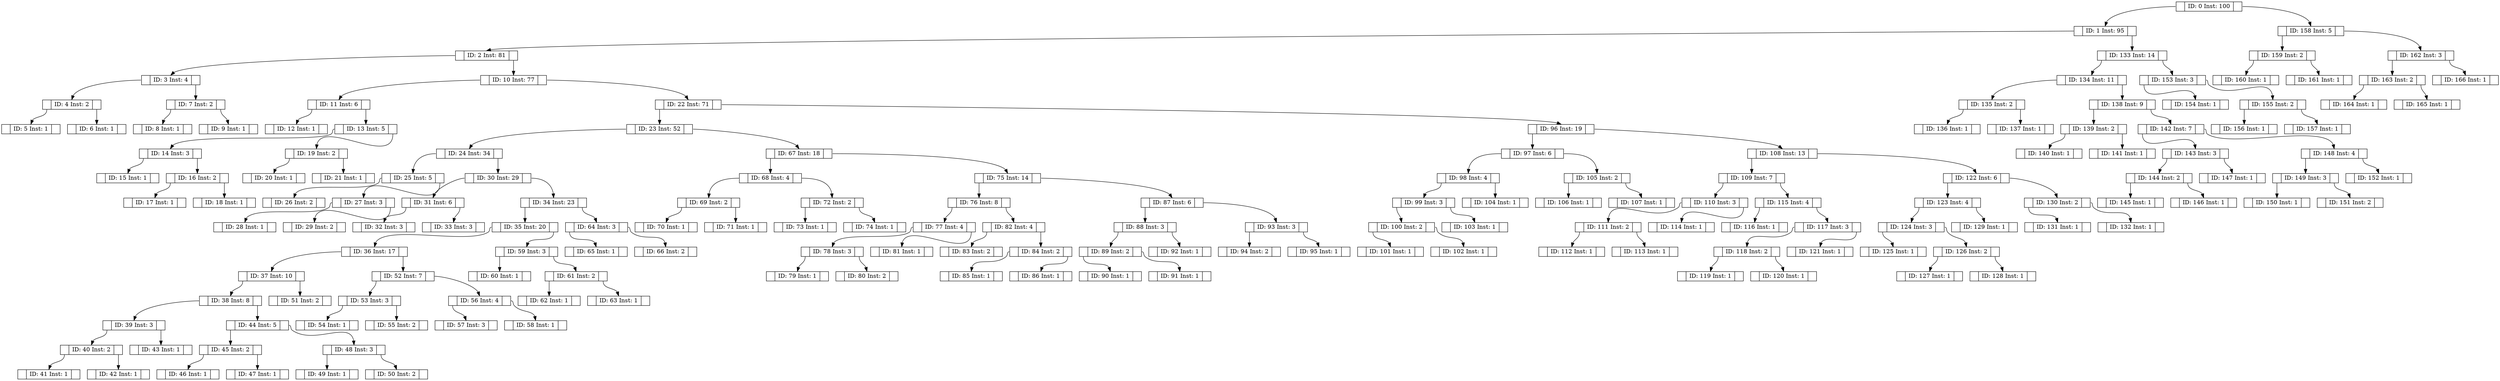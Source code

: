 digraph g {
	node [height=.1 shape=record]
	node0 [label="<f0> |<f1> ID: 0 Inst: 100 |<f2>"]
	node1 [label="<f0> |<f1> ID: 1 Inst: 95 |<f2>"]
	node0:f0 -> node1:f1
	node2 [label="<f0> |<f1> ID: 158 Inst: 5 |<f2>"]
	node0:f2 -> node2:f1
	node3 [label="<f0> |<f1> ID: 2 Inst: 81 |<f2>"]
	node1:f0 -> node3:f1
	node4 [label="<f0> |<f1> ID: 133 Inst: 14 |<f2>"]
	node1:f2 -> node4:f1
	node5 [label="<f0> |<f1> ID: 159 Inst: 2 |<f2>"]
	node2:f0 -> node5:f1
	node6 [label="<f0> |<f1> ID: 162 Inst: 3 |<f2>"]
	node2:f2 -> node6:f1
	node7 [label="<f0> |<f1> ID: 3 Inst: 4 |<f2>"]
	node3:f0 -> node7:f1
	node8 [label="<f0> |<f1> ID: 10 Inst: 77 |<f2>"]
	node3:f2 -> node8:f1
	node9 [label="<f0> |<f1> ID: 134 Inst: 11 |<f2>"]
	node4:f0 -> node9:f1
	node10 [label="<f0> |<f1> ID: 153 Inst: 3 |<f2>"]
	node4:f2 -> node10:f1
	node11 [label="<f0> |<f1> ID: 160 Inst: 1 |<f2>"]
	node5:f0 -> node11:f1
	node12 [label="<f0> |<f1> ID: 161 Inst: 1 |<f2>"]
	node5:f2 -> node12:f1
	node13 [label="<f0> |<f1> ID: 163 Inst: 2 |<f2>"]
	node6:f0 -> node13:f1
	node14 [label="<f0> |<f1> ID: 166 Inst: 1 |<f2>"]
	node6:f2 -> node14:f1
	node15 [label="<f0> |<f1> ID: 4 Inst: 2 |<f2>"]
	node7:f0 -> node15:f1
	node16 [label="<f0> |<f1> ID: 7 Inst: 2 |<f2>"]
	node7:f2 -> node16:f1
	node17 [label="<f0> |<f1> ID: 11 Inst: 6 |<f2>"]
	node8:f0 -> node17:f1
	node18 [label="<f0> |<f1> ID: 22 Inst: 71 |<f2>"]
	node8:f2 -> node18:f1
	node19 [label="<f0> |<f1> ID: 135 Inst: 2 |<f2>"]
	node9:f0 -> node19:f1
	node20 [label="<f0> |<f1> ID: 138 Inst: 9 |<f2>"]
	node9:f2 -> node20:f1
	node21 [label="<f0> |<f1> ID: 154 Inst: 1 |<f2>"]
	node10:f0 -> node21:f1
	node22 [label="<f0> |<f1> ID: 155 Inst: 2 |<f2>"]
	node10:f2 -> node22:f1
	node23 [label="<f0> |<f1> ID: 164 Inst: 1 |<f2>"]
	node13:f0 -> node23:f1
	node24 [label="<f0> |<f1> ID: 165 Inst: 1 |<f2>"]
	node13:f2 -> node24:f1
	node25 [label="<f0> |<f1> ID: 5 Inst: 1 |<f2>"]
	node15:f0 -> node25:f1
	node26 [label="<f0> |<f1> ID: 6 Inst: 1 |<f2>"]
	node15:f2 -> node26:f1
	node27 [label="<f0> |<f1> ID: 8 Inst: 1 |<f2>"]
	node16:f0 -> node27:f1
	node28 [label="<f0> |<f1> ID: 9 Inst: 1 |<f2>"]
	node16:f2 -> node28:f1
	node29 [label="<f0> |<f1> ID: 12 Inst: 1 |<f2>"]
	node17:f0 -> node29:f1
	node30 [label="<f0> |<f1> ID: 13 Inst: 5 |<f2>"]
	node17:f2 -> node30:f1
	node31 [label="<f0> |<f1> ID: 23 Inst: 52 |<f2>"]
	node18:f0 -> node31:f1
	node32 [label="<f0> |<f1> ID: 96 Inst: 19 |<f2>"]
	node18:f2 -> node32:f1
	node33 [label="<f0> |<f1> ID: 136 Inst: 1 |<f2>"]
	node19:f0 -> node33:f1
	node34 [label="<f0> |<f1> ID: 137 Inst: 1 |<f2>"]
	node19:f2 -> node34:f1
	node35 [label="<f0> |<f1> ID: 139 Inst: 2 |<f2>"]
	node20:f0 -> node35:f1
	node36 [label="<f0> |<f1> ID: 142 Inst: 7 |<f2>"]
	node20:f2 -> node36:f1
	node37 [label="<f0> |<f1> ID: 156 Inst: 1 |<f2>"]
	node22:f0 -> node37:f1
	node38 [label="<f0> |<f1> ID: 157 Inst: 1 |<f2>"]
	node22:f2 -> node38:f1
	node39 [label="<f0> |<f1> ID: 14 Inst: 3 |<f2>"]
	node30:f0 -> node39:f1
	node40 [label="<f0> |<f1> ID: 19 Inst: 2 |<f2>"]
	node30:f2 -> node40:f1
	node41 [label="<f0> |<f1> ID: 24 Inst: 34 |<f2>"]
	node31:f0 -> node41:f1
	node42 [label="<f0> |<f1> ID: 67 Inst: 18 |<f2>"]
	node31:f2 -> node42:f1
	node43 [label="<f0> |<f1> ID: 97 Inst: 6 |<f2>"]
	node32:f0 -> node43:f1
	node44 [label="<f0> |<f1> ID: 108 Inst: 13 |<f2>"]
	node32:f2 -> node44:f1
	node45 [label="<f0> |<f1> ID: 140 Inst: 1 |<f2>"]
	node35:f0 -> node45:f1
	node46 [label="<f0> |<f1> ID: 141 Inst: 1 |<f2>"]
	node35:f2 -> node46:f1
	node47 [label="<f0> |<f1> ID: 143 Inst: 3 |<f2>"]
	node36:f0 -> node47:f1
	node48 [label="<f0> |<f1> ID: 148 Inst: 4 |<f2>"]
	node36:f2 -> node48:f1
	node49 [label="<f0> |<f1> ID: 15 Inst: 1 |<f2>"]
	node39:f0 -> node49:f1
	node50 [label="<f0> |<f1> ID: 16 Inst: 2 |<f2>"]
	node39:f2 -> node50:f1
	node51 [label="<f0> |<f1> ID: 20 Inst: 1 |<f2>"]
	node40:f0 -> node51:f1
	node52 [label="<f0> |<f1> ID: 21 Inst: 1 |<f2>"]
	node40:f2 -> node52:f1
	node53 [label="<f0> |<f1> ID: 25 Inst: 5 |<f2>"]
	node41:f0 -> node53:f1
	node54 [label="<f0> |<f1> ID: 30 Inst: 29 |<f2>"]
	node41:f2 -> node54:f1
	node55 [label="<f0> |<f1> ID: 68 Inst: 4 |<f2>"]
	node42:f0 -> node55:f1
	node56 [label="<f0> |<f1> ID: 75 Inst: 14 |<f2>"]
	node42:f2 -> node56:f1
	node57 [label="<f0> |<f1> ID: 98 Inst: 4 |<f2>"]
	node43:f0 -> node57:f1
	node58 [label="<f0> |<f1> ID: 105 Inst: 2 |<f2>"]
	node43:f2 -> node58:f1
	node59 [label="<f0> |<f1> ID: 109 Inst: 7 |<f2>"]
	node44:f0 -> node59:f1
	node60 [label="<f0> |<f1> ID: 122 Inst: 6 |<f2>"]
	node44:f2 -> node60:f1
	node61 [label="<f0> |<f1> ID: 144 Inst: 2 |<f2>"]
	node47:f0 -> node61:f1
	node62 [label="<f0> |<f1> ID: 147 Inst: 1 |<f2>"]
	node47:f2 -> node62:f1
	node63 [label="<f0> |<f1> ID: 149 Inst: 3 |<f2>"]
	node48:f0 -> node63:f1
	node64 [label="<f0> |<f1> ID: 152 Inst: 1 |<f2>"]
	node48:f2 -> node64:f1
	node65 [label="<f0> |<f1> ID: 17 Inst: 1 |<f2>"]
	node50:f0 -> node65:f1
	node66 [label="<f0> |<f1> ID: 18 Inst: 1 |<f2>"]
	node50:f2 -> node66:f1
	node67 [label="<f0> |<f1> ID: 26 Inst: 2 |<f2>"]
	node53:f0 -> node67:f1
	node68 [label="<f0> |<f1> ID: 27 Inst: 3 |<f2>"]
	node53:f2 -> node68:f1
	node69 [label="<f0> |<f1> ID: 31 Inst: 6 |<f2>"]
	node54:f0 -> node69:f1
	node70 [label="<f0> |<f1> ID: 34 Inst: 23 |<f2>"]
	node54:f2 -> node70:f1
	node71 [label="<f0> |<f1> ID: 69 Inst: 2 |<f2>"]
	node55:f0 -> node71:f1
	node72 [label="<f0> |<f1> ID: 72 Inst: 2 |<f2>"]
	node55:f2 -> node72:f1
	node73 [label="<f0> |<f1> ID: 76 Inst: 8 |<f2>"]
	node56:f0 -> node73:f1
	node74 [label="<f0> |<f1> ID: 87 Inst: 6 |<f2>"]
	node56:f2 -> node74:f1
	node75 [label="<f0> |<f1> ID: 99 Inst: 3 |<f2>"]
	node57:f0 -> node75:f1
	node76 [label="<f0> |<f1> ID: 104 Inst: 1 |<f2>"]
	node57:f2 -> node76:f1
	node77 [label="<f0> |<f1> ID: 106 Inst: 1 |<f2>"]
	node58:f0 -> node77:f1
	node78 [label="<f0> |<f1> ID: 107 Inst: 1 |<f2>"]
	node58:f2 -> node78:f1
	node79 [label="<f0> |<f1> ID: 110 Inst: 3 |<f2>"]
	node59:f0 -> node79:f1
	node80 [label="<f0> |<f1> ID: 115 Inst: 4 |<f2>"]
	node59:f2 -> node80:f1
	node81 [label="<f0> |<f1> ID: 123 Inst: 4 |<f2>"]
	node60:f0 -> node81:f1
	node82 [label="<f0> |<f1> ID: 130 Inst: 2 |<f2>"]
	node60:f2 -> node82:f1
	node83 [label="<f0> |<f1> ID: 145 Inst: 1 |<f2>"]
	node61:f0 -> node83:f1
	node84 [label="<f0> |<f1> ID: 146 Inst: 1 |<f2>"]
	node61:f2 -> node84:f1
	node85 [label="<f0> |<f1> ID: 150 Inst: 1 |<f2>"]
	node63:f0 -> node85:f1
	node86 [label="<f0> |<f1> ID: 151 Inst: 2 |<f2>"]
	node63:f2 -> node86:f1
	node87 [label="<f0> |<f1> ID: 28 Inst: 1 |<f2>"]
	node68:f0 -> node87:f1
	node88 [label="<f0> |<f1> ID: 29 Inst: 2 |<f2>"]
	node68:f2 -> node88:f1
	node89 [label="<f0> |<f1> ID: 32 Inst: 3 |<f2>"]
	node69:f0 -> node89:f1
	node90 [label="<f0> |<f1> ID: 33 Inst: 3 |<f2>"]
	node69:f2 -> node90:f1
	node91 [label="<f0> |<f1> ID: 35 Inst: 20 |<f2>"]
	node70:f0 -> node91:f1
	node92 [label="<f0> |<f1> ID: 64 Inst: 3 |<f2>"]
	node70:f2 -> node92:f1
	node93 [label="<f0> |<f1> ID: 70 Inst: 1 |<f2>"]
	node71:f0 -> node93:f1
	node94 [label="<f0> |<f1> ID: 71 Inst: 1 |<f2>"]
	node71:f2 -> node94:f1
	node95 [label="<f0> |<f1> ID: 73 Inst: 1 |<f2>"]
	node72:f0 -> node95:f1
	node96 [label="<f0> |<f1> ID: 74 Inst: 1 |<f2>"]
	node72:f2 -> node96:f1
	node97 [label="<f0> |<f1> ID: 77 Inst: 4 |<f2>"]
	node73:f0 -> node97:f1
	node98 [label="<f0> |<f1> ID: 82 Inst: 4 |<f2>"]
	node73:f2 -> node98:f1
	node99 [label="<f0> |<f1> ID: 88 Inst: 3 |<f2>"]
	node74:f0 -> node99:f1
	node100 [label="<f0> |<f1> ID: 93 Inst: 3 |<f2>"]
	node74:f2 -> node100:f1
	node101 [label="<f0> |<f1> ID: 100 Inst: 2 |<f2>"]
	node75:f0 -> node101:f1
	node102 [label="<f0> |<f1> ID: 103 Inst: 1 |<f2>"]
	node75:f2 -> node102:f1
	node103 [label="<f0> |<f1> ID: 111 Inst: 2 |<f2>"]
	node79:f0 -> node103:f1
	node104 [label="<f0> |<f1> ID: 114 Inst: 1 |<f2>"]
	node79:f2 -> node104:f1
	node105 [label="<f0> |<f1> ID: 116 Inst: 1 |<f2>"]
	node80:f0 -> node105:f1
	node106 [label="<f0> |<f1> ID: 117 Inst: 3 |<f2>"]
	node80:f2 -> node106:f1
	node107 [label="<f0> |<f1> ID: 124 Inst: 3 |<f2>"]
	node81:f0 -> node107:f1
	node108 [label="<f0> |<f1> ID: 129 Inst: 1 |<f2>"]
	node81:f2 -> node108:f1
	node109 [label="<f0> |<f1> ID: 131 Inst: 1 |<f2>"]
	node82:f0 -> node109:f1
	node110 [label="<f0> |<f1> ID: 132 Inst: 1 |<f2>"]
	node82:f2 -> node110:f1
	node111 [label="<f0> |<f1> ID: 36 Inst: 17 |<f2>"]
	node91:f0 -> node111:f1
	node112 [label="<f0> |<f1> ID: 59 Inst: 3 |<f2>"]
	node91:f2 -> node112:f1
	node113 [label="<f0> |<f1> ID: 65 Inst: 1 |<f2>"]
	node92:f0 -> node113:f1
	node114 [label="<f0> |<f1> ID: 66 Inst: 2 |<f2>"]
	node92:f2 -> node114:f1
	node115 [label="<f0> |<f1> ID: 78 Inst: 3 |<f2>"]
	node97:f0 -> node115:f1
	node116 [label="<f0> |<f1> ID: 81 Inst: 1 |<f2>"]
	node97:f2 -> node116:f1
	node117 [label="<f0> |<f1> ID: 83 Inst: 2 |<f2>"]
	node98:f0 -> node117:f1
	node118 [label="<f0> |<f1> ID: 84 Inst: 2 |<f2>"]
	node98:f2 -> node118:f1
	node119 [label="<f0> |<f1> ID: 89 Inst: 2 |<f2>"]
	node99:f0 -> node119:f1
	node120 [label="<f0> |<f1> ID: 92 Inst: 1 |<f2>"]
	node99:f2 -> node120:f1
	node121 [label="<f0> |<f1> ID: 94 Inst: 2 |<f2>"]
	node100:f0 -> node121:f1
	node122 [label="<f0> |<f1> ID: 95 Inst: 1 |<f2>"]
	node100:f2 -> node122:f1
	node123 [label="<f0> |<f1> ID: 101 Inst: 1 |<f2>"]
	node101:f0 -> node123:f1
	node124 [label="<f0> |<f1> ID: 102 Inst: 1 |<f2>"]
	node101:f2 -> node124:f1
	node125 [label="<f0> |<f1> ID: 112 Inst: 1 |<f2>"]
	node103:f0 -> node125:f1
	node126 [label="<f0> |<f1> ID: 113 Inst: 1 |<f2>"]
	node103:f2 -> node126:f1
	node127 [label="<f0> |<f1> ID: 118 Inst: 2 |<f2>"]
	node106:f0 -> node127:f1
	node128 [label="<f0> |<f1> ID: 121 Inst: 1 |<f2>"]
	node106:f2 -> node128:f1
	node129 [label="<f0> |<f1> ID: 125 Inst: 1 |<f2>"]
	node107:f0 -> node129:f1
	node130 [label="<f0> |<f1> ID: 126 Inst: 2 |<f2>"]
	node107:f2 -> node130:f1
	node131 [label="<f0> |<f1> ID: 37 Inst: 10 |<f2>"]
	node111:f0 -> node131:f1
	node132 [label="<f0> |<f1> ID: 52 Inst: 7 |<f2>"]
	node111:f2 -> node132:f1
	node133 [label="<f0> |<f1> ID: 60 Inst: 1 |<f2>"]
	node112:f0 -> node133:f1
	node134 [label="<f0> |<f1> ID: 61 Inst: 2 |<f2>"]
	node112:f2 -> node134:f1
	node135 [label="<f0> |<f1> ID: 79 Inst: 1 |<f2>"]
	node115:f0 -> node135:f1
	node136 [label="<f0> |<f1> ID: 80 Inst: 2 |<f2>"]
	node115:f2 -> node136:f1
	node137 [label="<f0> |<f1> ID: 85 Inst: 1 |<f2>"]
	node118:f0 -> node137:f1
	node138 [label="<f0> |<f1> ID: 86 Inst: 1 |<f2>"]
	node118:f2 -> node138:f1
	node139 [label="<f0> |<f1> ID: 90 Inst: 1 |<f2>"]
	node119:f0 -> node139:f1
	node140 [label="<f0> |<f1> ID: 91 Inst: 1 |<f2>"]
	node119:f2 -> node140:f1
	node141 [label="<f0> |<f1> ID: 119 Inst: 1 |<f2>"]
	node127:f0 -> node141:f1
	node142 [label="<f0> |<f1> ID: 120 Inst: 1 |<f2>"]
	node127:f2 -> node142:f1
	node143 [label="<f0> |<f1> ID: 127 Inst: 1 |<f2>"]
	node130:f0 -> node143:f1
	node144 [label="<f0> |<f1> ID: 128 Inst: 1 |<f2>"]
	node130:f2 -> node144:f1
	node145 [label="<f0> |<f1> ID: 38 Inst: 8 |<f2>"]
	node131:f0 -> node145:f1
	node146 [label="<f0> |<f1> ID: 51 Inst: 2 |<f2>"]
	node131:f2 -> node146:f1
	node147 [label="<f0> |<f1> ID: 53 Inst: 3 |<f2>"]
	node132:f0 -> node147:f1
	node148 [label="<f0> |<f1> ID: 56 Inst: 4 |<f2>"]
	node132:f2 -> node148:f1
	node149 [label="<f0> |<f1> ID: 62 Inst: 1 |<f2>"]
	node134:f0 -> node149:f1
	node150 [label="<f0> |<f1> ID: 63 Inst: 1 |<f2>"]
	node134:f2 -> node150:f1
	node151 [label="<f0> |<f1> ID: 39 Inst: 3 |<f2>"]
	node145:f0 -> node151:f1
	node152 [label="<f0> |<f1> ID: 44 Inst: 5 |<f2>"]
	node145:f2 -> node152:f1
	node153 [label="<f0> |<f1> ID: 54 Inst: 1 |<f2>"]
	node147:f0 -> node153:f1
	node154 [label="<f0> |<f1> ID: 55 Inst: 2 |<f2>"]
	node147:f2 -> node154:f1
	node155 [label="<f0> |<f1> ID: 57 Inst: 3 |<f2>"]
	node148:f0 -> node155:f1
	node156 [label="<f0> |<f1> ID: 58 Inst: 1 |<f2>"]
	node148:f2 -> node156:f1
	node157 [label="<f0> |<f1> ID: 40 Inst: 2 |<f2>"]
	node151:f0 -> node157:f1
	node158 [label="<f0> |<f1> ID: 43 Inst: 1 |<f2>"]
	node151:f2 -> node158:f1
	node159 [label="<f0> |<f1> ID: 45 Inst: 2 |<f2>"]
	node152:f0 -> node159:f1
	node160 [label="<f0> |<f1> ID: 48 Inst: 3 |<f2>"]
	node152:f2 -> node160:f1
	node161 [label="<f0> |<f1> ID: 41 Inst: 1 |<f2>"]
	node157:f0 -> node161:f1
	node162 [label="<f0> |<f1> ID: 42 Inst: 1 |<f2>"]
	node157:f2 -> node162:f1
	node163 [label="<f0> |<f1> ID: 46 Inst: 1 |<f2>"]
	node159:f0 -> node163:f1
	node164 [label="<f0> |<f1> ID: 47 Inst: 1 |<f2>"]
	node159:f2 -> node164:f1
	node165 [label="<f0> |<f1> ID: 49 Inst: 1 |<f2>"]
	node160:f0 -> node165:f1
	node166 [label="<f0> |<f1> ID: 50 Inst: 2 |<f2>"]
	node160:f2 -> node166:f1
}
